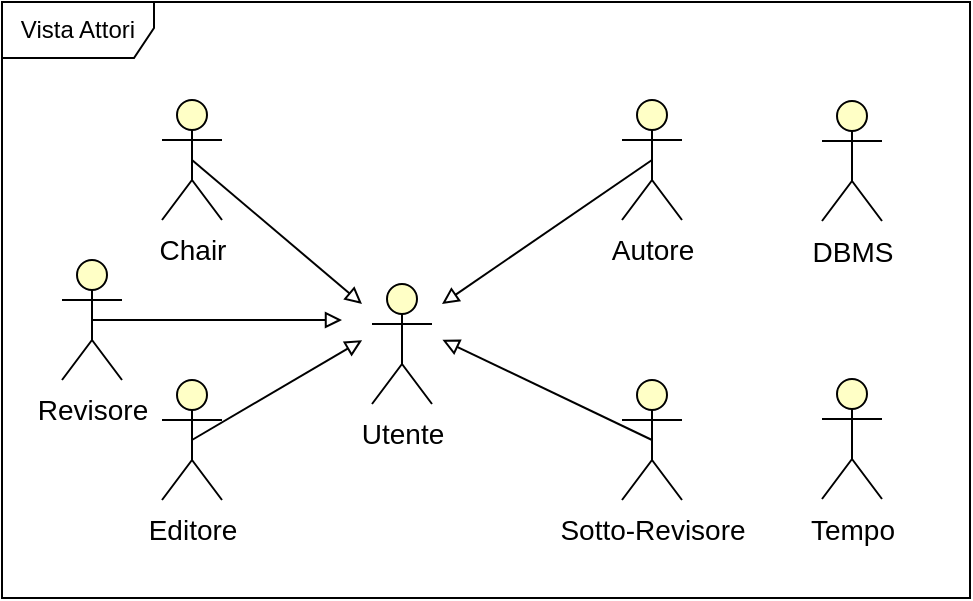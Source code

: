 <mxfile version="26.2.14">
  <diagram name="Page-1" id="3WrCtMFRqj1QOnCrlEEc">
    <mxGraphModel dx="815" dy="429" grid="1" gridSize="10" guides="1" tooltips="1" connect="1" arrows="1" fold="1" page="1" pageScale="1" pageWidth="850" pageHeight="1100" background="light-dark(#FFFFFF,#FFFFFF)" math="0" shadow="0">
      <root>
        <mxCell id="0" />
        <mxCell id="1" parent="0" />
        <mxCell id="1eNqCUqUD9JuJW1qk43Z-7" value="&lt;font face=&quot;Helvetica&quot; style=&quot;color: light-dark(rgb(0, 0, 0), rgb(0, 0, 0)); font-size: 14px;&quot;&gt;Autore&lt;/font&gt;" style="shape=umlActor;verticalLabelPosition=bottom;verticalAlign=top;html=1;outlineConnect=0;strokeColor=light-dark(#000000,#000000);fillColor=light-dark(#FFFFC6,#FDF89C);" parent="1" vertex="1">
          <mxGeometry x="530" y="341" width="30" height="60" as="geometry" />
        </mxCell>
        <mxCell id="1eNqCUqUD9JuJW1qk43Z-16" value="&lt;font face=&quot;Helvetica&quot; style=&quot;color: light-dark(rgb(0, 0, 0), rgb(0, 0, 0)); font-size: 14px;&quot;&gt;Chair&lt;/font&gt;" style="shape=umlActor;verticalLabelPosition=bottom;verticalAlign=top;html=1;outlineConnect=0;strokeColor=light-dark(#000000,#000000);fillColor=light-dark(#FFFFC6,#FDF89C);" parent="1" vertex="1">
          <mxGeometry x="300" y="341" width="30" height="60" as="geometry" />
        </mxCell>
        <mxCell id="1eNqCUqUD9JuJW1qk43Z-17" value="&lt;font face=&quot;Helvetica&quot; style=&quot;color: light-dark(rgb(0, 0, 0), rgb(0, 0, 0)); font-size: 14px;&quot;&gt;Revisore&lt;/font&gt;" style="shape=umlActor;verticalLabelPosition=bottom;verticalAlign=top;html=1;outlineConnect=0;strokeColor=light-dark(#000000,#000000);fillColor=light-dark(#FFFFC6,#FDF89C);" parent="1" vertex="1">
          <mxGeometry x="250" y="421" width="30" height="60" as="geometry" />
        </mxCell>
        <mxCell id="1eNqCUqUD9JuJW1qk43Z-18" value="&lt;font face=&quot;Helvetica&quot; style=&quot;color: light-dark(rgb(0, 0, 0), rgb(0, 0, 0)); font-size: 14px;&quot;&gt;Sotto-Revisore&lt;/font&gt;" style="shape=umlActor;verticalLabelPosition=bottom;verticalAlign=top;html=1;outlineConnect=0;strokeColor=light-dark(#000000,#000000);fillColor=light-dark(#FFFFC6,#FDF89C);" parent="1" vertex="1">
          <mxGeometry x="530" y="481" width="30" height="60" as="geometry" />
        </mxCell>
        <mxCell id="1eNqCUqUD9JuJW1qk43Z-19" value="&lt;font style=&quot;color: light-dark(rgb(0, 0, 0), rgb(0, 0, 0)); font-size: 14px;&quot;&gt;Utente&lt;/font&gt;" style="shape=umlActor;verticalLabelPosition=bottom;verticalAlign=top;html=1;outlineConnect=0;strokeColor=light-dark(#000000,#000000);fillColor=light-dark(#FFFFC6,#FDF89C);" parent="1" vertex="1">
          <mxGeometry x="405" y="433" width="30" height="60" as="geometry" />
        </mxCell>
        <mxCell id="1eNqCUqUD9JuJW1qk43Z-32" value="&lt;font face=&quot;Helvetica&quot; style=&quot;color: light-dark(rgb(0, 0, 0), rgb(0, 0, 0)); font-size: 14px;&quot;&gt;DBMS&lt;/font&gt;" style="shape=umlActor;verticalLabelPosition=bottom;verticalAlign=top;html=1;outlineConnect=0;strokeColor=light-dark(#000000,#000000);fillColor=light-dark(#FFFFC6,#FDF89C);" parent="1" vertex="1">
          <mxGeometry x="630" y="341.5" width="30" height="60" as="geometry" />
        </mxCell>
        <mxCell id="1eNqCUqUD9JuJW1qk43Z-33" value="&lt;font style=&quot;color: light-dark(rgb(0, 0, 0), rgb(0, 0, 0)); font-size: 14px;&quot;&gt;Tempo&lt;/font&gt;" style="shape=umlActor;verticalLabelPosition=bottom;verticalAlign=top;html=1;outlineConnect=0;strokeColor=light-dark(#000000,#000000);fillColor=light-dark(#FFFFC6,#FDF89C);" parent="1" vertex="1">
          <mxGeometry x="630" y="480.5" width="30" height="60" as="geometry" />
        </mxCell>
        <mxCell id="zpWcOhDEUucsBWKw6AgS-9" value="" style="endArrow=block;html=1;rounded=0;strokeColor=light-dark(#000000,#000000);endFill=0;strokeWidth=1;startSize=6;jumpSize=6;targetPerimeterSpacing=0;endSize=6;exitX=0.5;exitY=0.5;exitDx=0;exitDy=0;exitPerimeter=0;" parent="1" source="1eNqCUqUD9JuJW1qk43Z-16" edge="1">
          <mxGeometry width="50" height="50" relative="1" as="geometry">
            <mxPoint x="285" y="273" as="sourcePoint" />
            <mxPoint x="400" y="443" as="targetPoint" />
            <Array as="points" />
          </mxGeometry>
        </mxCell>
        <mxCell id="98LWMvd4IPuDJMi_CzUe-3" value="" style="endArrow=block;html=1;rounded=0;strokeColor=light-dark(#000000,#000000);endFill=0;strokeWidth=1;startSize=6;jumpSize=6;targetPerimeterSpacing=0;endSize=6;exitX=0.5;exitY=0.5;exitDx=0;exitDy=0;exitPerimeter=0;entryX=0.455;entryY=0.597;entryDx=0;entryDy=0;entryPerimeter=0;" parent="1" source="1eNqCUqUD9JuJW1qk43Z-18" edge="1">
          <mxGeometry width="50" height="50" relative="1" as="geometry">
            <mxPoint x="380" y="393" as="sourcePoint" />
            <mxPoint x="440.22" y="460.906" as="targetPoint" />
            <Array as="points" />
          </mxGeometry>
        </mxCell>
        <mxCell id="98LWMvd4IPuDJMi_CzUe-4" value="" style="endArrow=block;html=1;rounded=0;strokeColor=light-dark(#000000,#000000);endFill=0;strokeWidth=1;startSize=6;jumpSize=6;targetPerimeterSpacing=0;endSize=6;exitX=0.5;exitY=0.5;exitDx=0;exitDy=0;exitPerimeter=0;" parent="1" source="1eNqCUqUD9JuJW1qk43Z-7" edge="1">
          <mxGeometry width="50" height="50" relative="1" as="geometry">
            <mxPoint x="550" y="323" as="sourcePoint" />
            <mxPoint x="440" y="443" as="targetPoint" />
            <Array as="points" />
          </mxGeometry>
        </mxCell>
        <mxCell id="98LWMvd4IPuDJMi_CzUe-6" value="Vista Attori" style="shape=umlFrame;whiteSpace=wrap;html=1;pointerEvents=0;strokeColor=light-dark(#000000,#000000);width=76;height=28;" parent="1" vertex="1">
          <mxGeometry x="220" y="292" width="484" height="298" as="geometry" />
        </mxCell>
        <mxCell id="dRENTJnG8uk9-5JoFx0h-1" value="&lt;font face=&quot;Helvetica&quot; style=&quot;color: light-dark(rgb(0, 0, 0), rgb(0, 0, 0)); font-size: 14px;&quot;&gt;Editore&lt;/font&gt;" style="shape=umlActor;verticalLabelPosition=bottom;verticalAlign=top;html=1;outlineConnect=0;strokeColor=light-dark(#000000,#000000);fillColor=light-dark(#FFFFC6,#FDF89C);" parent="1" vertex="1">
          <mxGeometry x="300" y="481" width="30" height="60" as="geometry" />
        </mxCell>
        <mxCell id="dRENTJnG8uk9-5JoFx0h-5" value="" style="endArrow=block;html=1;rounded=0;strokeColor=light-dark(#000000,#000000);endFill=0;strokeWidth=1;startSize=6;jumpSize=6;targetPerimeterSpacing=0;endSize=6;exitX=0.5;exitY=0.5;exitDx=0;exitDy=0;exitPerimeter=0;" parent="1" source="1eNqCUqUD9JuJW1qk43Z-17" edge="1">
          <mxGeometry width="50" height="50" relative="1" as="geometry">
            <mxPoint x="425" y="392.8" as="sourcePoint" />
            <mxPoint x="390" y="451" as="targetPoint" />
            <Array as="points" />
          </mxGeometry>
        </mxCell>
        <mxCell id="x0cqDVkWvaCe46pxQase-1" value="" style="endArrow=block;html=1;rounded=0;strokeColor=light-dark(#000000,#000000);endFill=0;strokeWidth=1;startSize=6;jumpSize=6;targetPerimeterSpacing=0;endSize=6;exitX=0.5;exitY=0.5;exitDx=0;exitDy=0;exitPerimeter=0;entryX=0.372;entryY=0.665;entryDx=0;entryDy=0;entryPerimeter=0;" edge="1" parent="1" source="dRENTJnG8uk9-5JoFx0h-1">
          <mxGeometry width="50" height="50" relative="1" as="geometry">
            <mxPoint x="524.5" y="323" as="sourcePoint" />
            <mxPoint x="400.048" y="461.12" as="targetPoint" />
            <Array as="points" />
          </mxGeometry>
        </mxCell>
      </root>
    </mxGraphModel>
  </diagram>
</mxfile>
